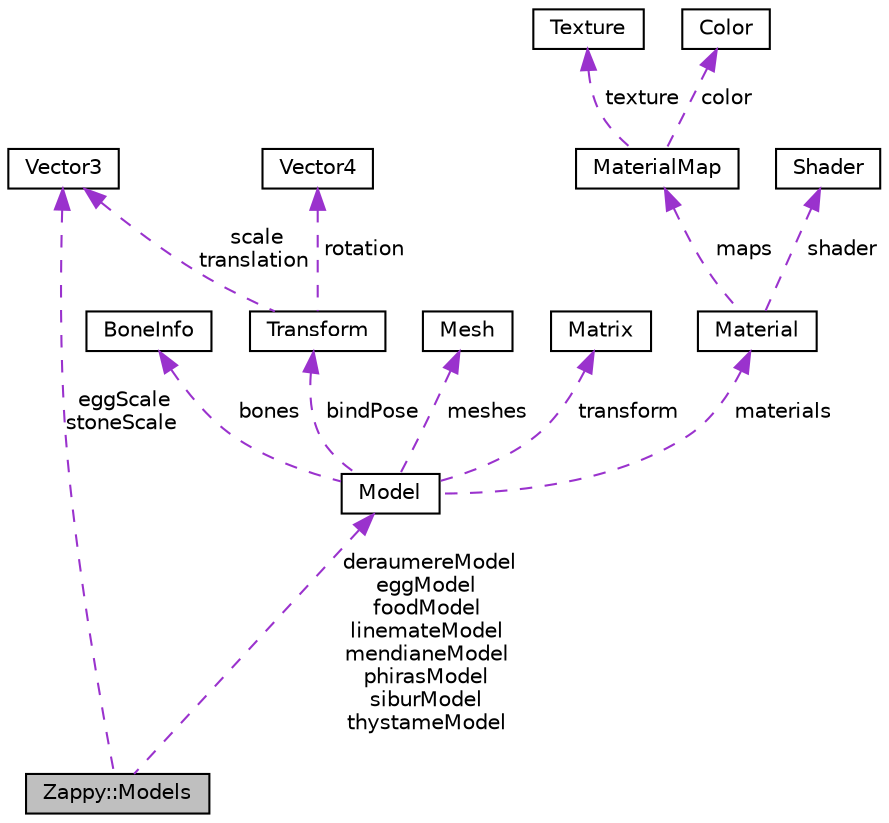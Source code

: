 digraph "Zappy::Models"
{
 // LATEX_PDF_SIZE
  edge [fontname="Helvetica",fontsize="10",labelfontname="Helvetica",labelfontsize="10"];
  node [fontname="Helvetica",fontsize="10",shape=record];
  Node1 [label="Zappy::Models",height=0.2,width=0.4,color="black", fillcolor="grey75", style="filled", fontcolor="black",tooltip=" "];
  Node2 -> Node1 [dir="back",color="darkorchid3",fontsize="10",style="dashed",label=" deraumereModel\neggModel\nfoodModel\nlinemateModel\nmendianeModel\nphirasModel\nsiburModel\nthystameModel" ,fontname="Helvetica"];
  Node2 [label="Model",height=0.2,width=0.4,color="black", fillcolor="white", style="filled",URL="$structModel.html",tooltip=" "];
  Node3 -> Node2 [dir="back",color="darkorchid3",fontsize="10",style="dashed",label=" materials" ,fontname="Helvetica"];
  Node3 [label="Material",height=0.2,width=0.4,color="black", fillcolor="white", style="filled",URL="$structMaterial.html",tooltip=" "];
  Node4 -> Node3 [dir="back",color="darkorchid3",fontsize="10",style="dashed",label=" shader" ,fontname="Helvetica"];
  Node4 [label="Shader",height=0.2,width=0.4,color="black", fillcolor="white", style="filled",URL="$structShader.html",tooltip=" "];
  Node5 -> Node3 [dir="back",color="darkorchid3",fontsize="10",style="dashed",label=" maps" ,fontname="Helvetica"];
  Node5 [label="MaterialMap",height=0.2,width=0.4,color="black", fillcolor="white", style="filled",URL="$structMaterialMap.html",tooltip=" "];
  Node6 -> Node5 [dir="back",color="darkorchid3",fontsize="10",style="dashed",label=" texture" ,fontname="Helvetica"];
  Node6 [label="Texture",height=0.2,width=0.4,color="black", fillcolor="white", style="filled",URL="$structTexture.html",tooltip=" "];
  Node7 -> Node5 [dir="back",color="darkorchid3",fontsize="10",style="dashed",label=" color" ,fontname="Helvetica"];
  Node7 [label="Color",height=0.2,width=0.4,color="black", fillcolor="white", style="filled",URL="$structColor.html",tooltip=" "];
  Node8 -> Node2 [dir="back",color="darkorchid3",fontsize="10",style="dashed",label=" bones" ,fontname="Helvetica"];
  Node8 [label="BoneInfo",height=0.2,width=0.4,color="black", fillcolor="white", style="filled",URL="$structBoneInfo.html",tooltip=" "];
  Node9 -> Node2 [dir="back",color="darkorchid3",fontsize="10",style="dashed",label=" bindPose" ,fontname="Helvetica"];
  Node9 [label="Transform",height=0.2,width=0.4,color="black", fillcolor="white", style="filled",URL="$structTransform.html",tooltip=" "];
  Node10 -> Node9 [dir="back",color="darkorchid3",fontsize="10",style="dashed",label=" scale\ntranslation" ,fontname="Helvetica"];
  Node10 [label="Vector3",height=0.2,width=0.4,color="black", fillcolor="white", style="filled",URL="$structVector3.html",tooltip=" "];
  Node11 -> Node9 [dir="back",color="darkorchid3",fontsize="10",style="dashed",label=" rotation" ,fontname="Helvetica"];
  Node11 [label="Vector4",height=0.2,width=0.4,color="black", fillcolor="white", style="filled",URL="$structVector4.html",tooltip=" "];
  Node12 -> Node2 [dir="back",color="darkorchid3",fontsize="10",style="dashed",label=" meshes" ,fontname="Helvetica"];
  Node12 [label="Mesh",height=0.2,width=0.4,color="black", fillcolor="white", style="filled",URL="$structMesh.html",tooltip=" "];
  Node13 -> Node2 [dir="back",color="darkorchid3",fontsize="10",style="dashed",label=" transform" ,fontname="Helvetica"];
  Node13 [label="Matrix",height=0.2,width=0.4,color="black", fillcolor="white", style="filled",URL="$structMatrix.html",tooltip=" "];
  Node10 -> Node1 [dir="back",color="darkorchid3",fontsize="10",style="dashed",label=" eggScale\nstoneScale" ,fontname="Helvetica"];
}
